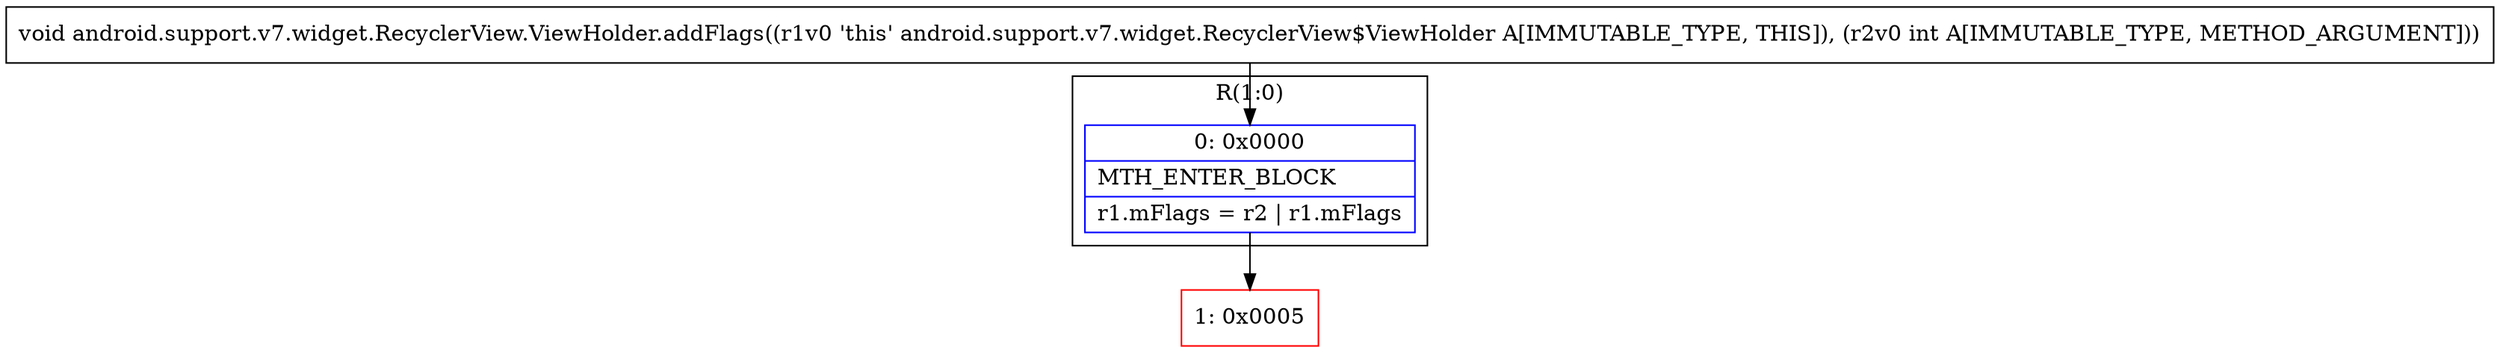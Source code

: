 digraph "CFG forandroid.support.v7.widget.RecyclerView.ViewHolder.addFlags(I)V" {
subgraph cluster_Region_183450568 {
label = "R(1:0)";
node [shape=record,color=blue];
Node_0 [shape=record,label="{0\:\ 0x0000|MTH_ENTER_BLOCK\l|r1.mFlags = r2 \| r1.mFlags\l}"];
}
Node_1 [shape=record,color=red,label="{1\:\ 0x0005}"];
MethodNode[shape=record,label="{void android.support.v7.widget.RecyclerView.ViewHolder.addFlags((r1v0 'this' android.support.v7.widget.RecyclerView$ViewHolder A[IMMUTABLE_TYPE, THIS]), (r2v0 int A[IMMUTABLE_TYPE, METHOD_ARGUMENT])) }"];
MethodNode -> Node_0;
Node_0 -> Node_1;
}

